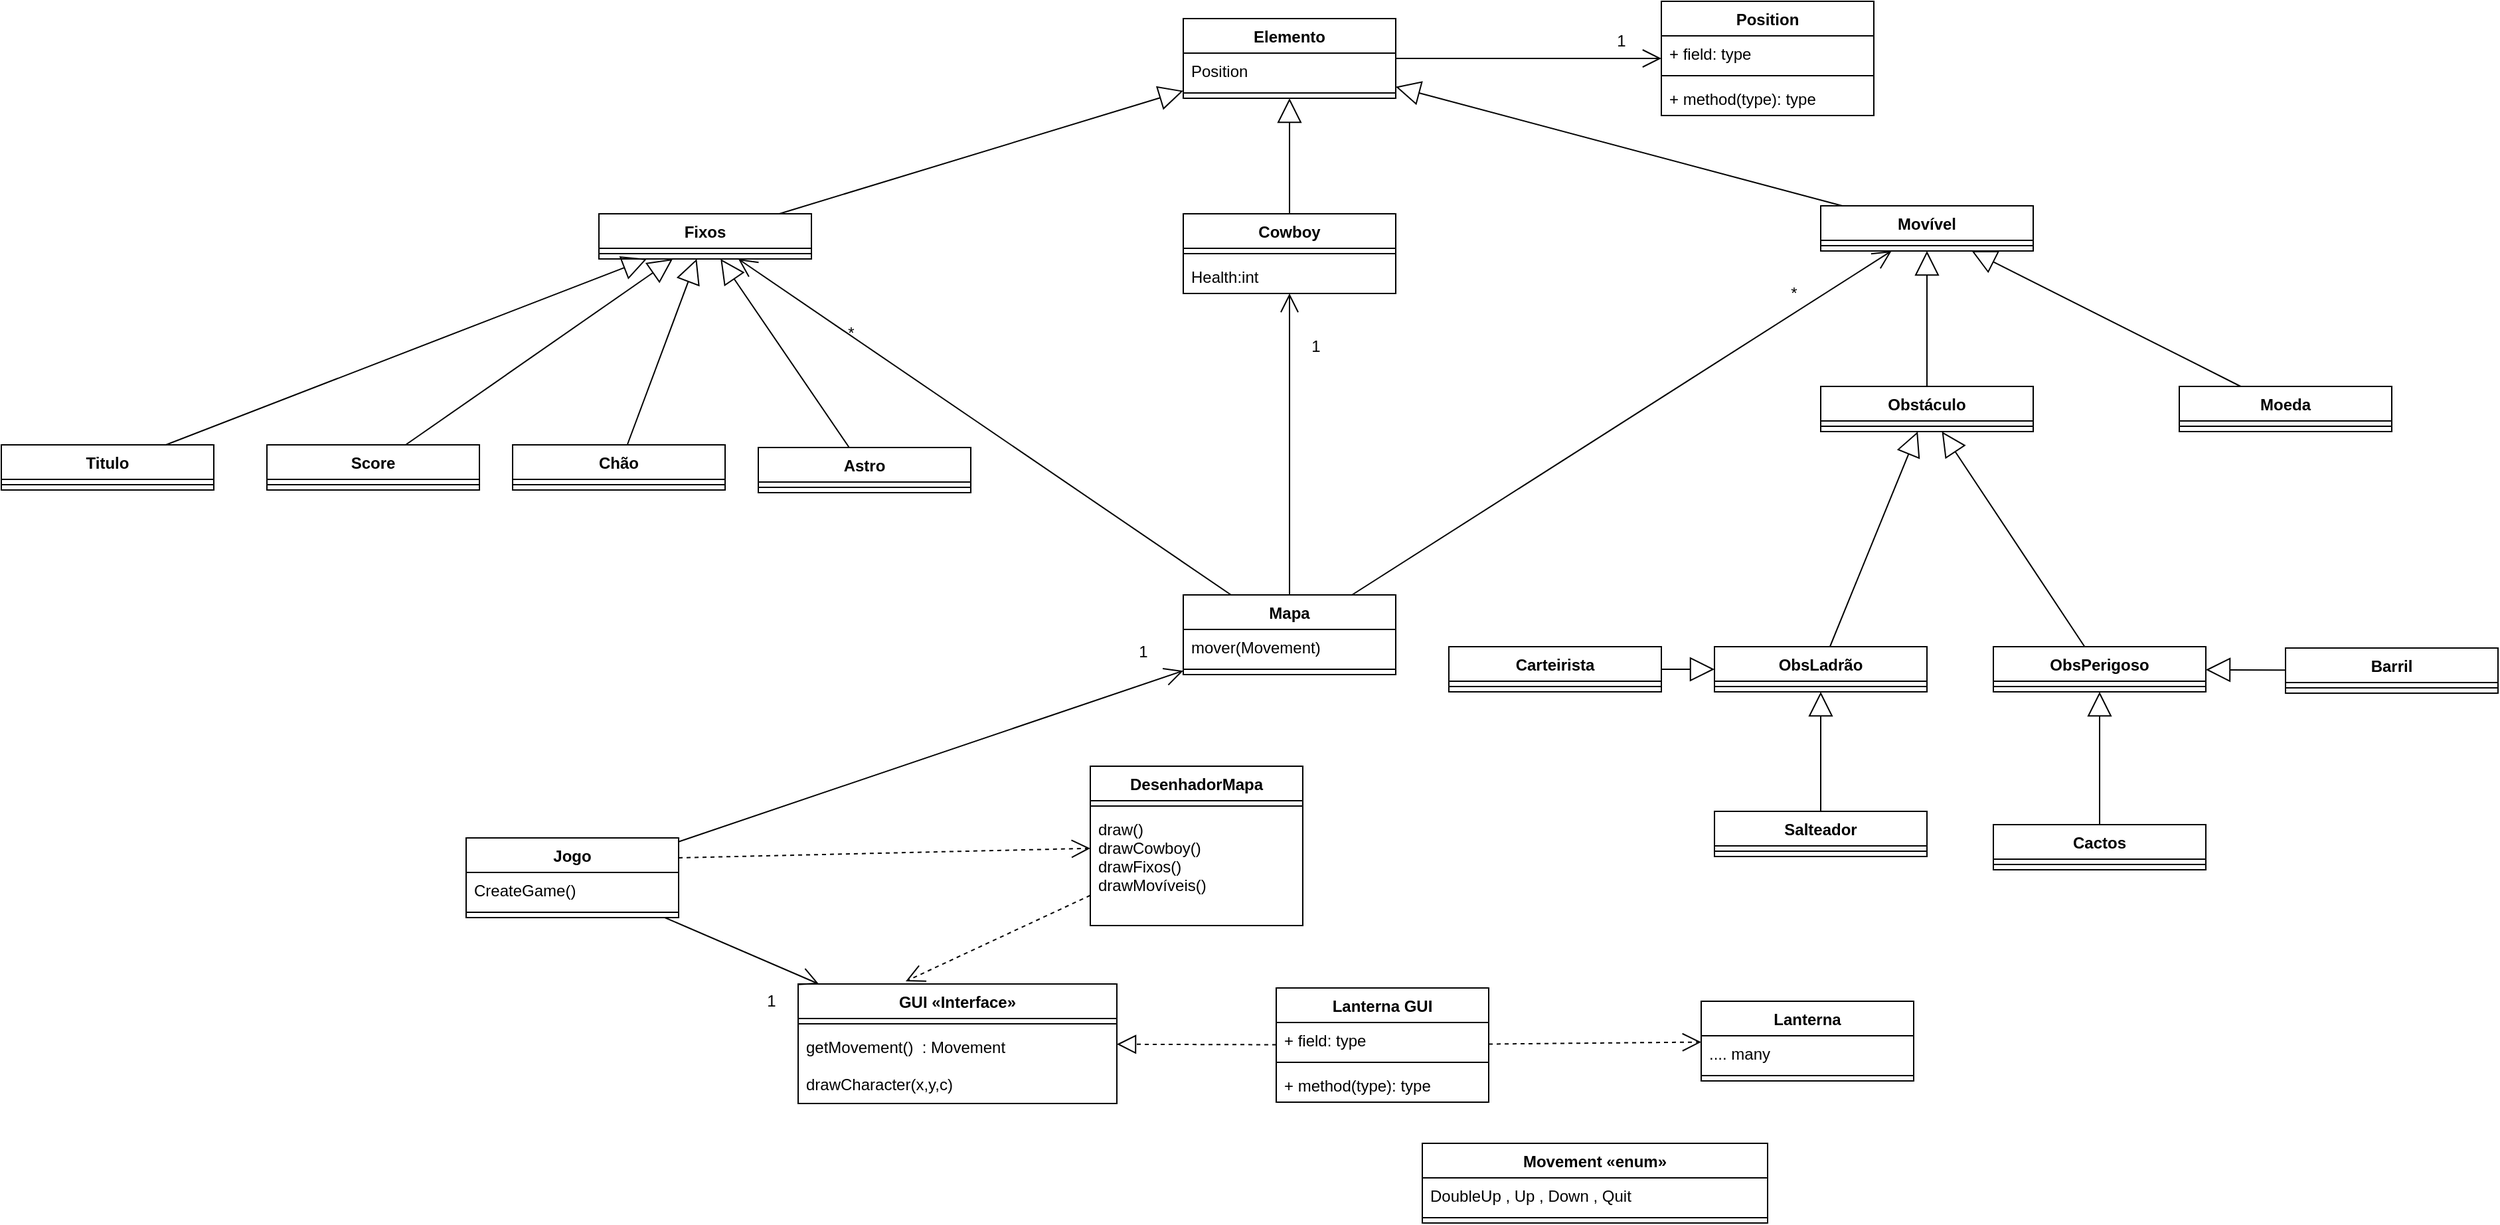 <mxfile version="14.6.3" type="device"><diagram id="auyDkJM9svPeFiZIK4X1" name="Page-1"><mxGraphModel dx="2159" dy="761" grid="1" gridSize="10" guides="1" tooltips="1" connect="1" arrows="1" fold="1" page="1" pageScale="1" pageWidth="850" pageHeight="1100" math="0" shadow="0"><root><mxCell id="0"/><mxCell id="1" parent="0"/><mxCell id="Adp6145ulqNl9lcUB6Ye-6" value="Elemento" style="swimlane;fontStyle=1;align=center;verticalAlign=top;childLayout=stackLayout;horizontal=1;startSize=26;horizontalStack=0;resizeParent=1;resizeParentMax=0;resizeLast=0;collapsible=1;marginBottom=0;" parent="1" vertex="1"><mxGeometry x="80" y="33" width="160" height="60" as="geometry"/></mxCell><mxCell id="Adp6145ulqNl9lcUB6Ye-7" value="Position" style="text;strokeColor=none;fillColor=none;align=left;verticalAlign=top;spacingLeft=4;spacingRight=4;overflow=hidden;rotatable=0;points=[[0,0.5],[1,0.5]];portConstraint=eastwest;" parent="Adp6145ulqNl9lcUB6Ye-6" vertex="1"><mxGeometry y="26" width="160" height="26" as="geometry"/></mxCell><mxCell id="Adp6145ulqNl9lcUB6Ye-8" value="" style="line;strokeWidth=1;fillColor=none;align=left;verticalAlign=middle;spacingTop=-1;spacingLeft=3;spacingRight=3;rotatable=0;labelPosition=right;points=[];portConstraint=eastwest;" parent="Adp6145ulqNl9lcUB6Ye-6" vertex="1"><mxGeometry y="52" width="160" height="8" as="geometry"/></mxCell><mxCell id="Adp6145ulqNl9lcUB6Ye-14" value="ObsLadrão" style="swimlane;fontStyle=1;align=center;verticalAlign=top;childLayout=stackLayout;horizontal=1;startSize=26;horizontalStack=0;resizeParent=1;resizeParentMax=0;resizeLast=0;collapsible=1;marginBottom=0;" parent="1" vertex="1"><mxGeometry x="480" y="506" width="160" height="34" as="geometry"/></mxCell><mxCell id="Adp6145ulqNl9lcUB6Ye-16" value="" style="line;strokeWidth=1;fillColor=none;align=left;verticalAlign=middle;spacingTop=-1;spacingLeft=3;spacingRight=3;rotatable=0;labelPosition=right;points=[];portConstraint=eastwest;" parent="Adp6145ulqNl9lcUB6Ye-14" vertex="1"><mxGeometry y="26" width="160" height="8" as="geometry"/></mxCell><mxCell id="Adp6145ulqNl9lcUB6Ye-18" value="Obstáculo" style="swimlane;fontStyle=1;align=center;verticalAlign=top;childLayout=stackLayout;horizontal=1;startSize=26;horizontalStack=0;resizeParent=1;resizeParentMax=0;resizeLast=0;collapsible=1;marginBottom=0;" parent="1" vertex="1"><mxGeometry x="560" y="310" width="160" height="34" as="geometry"/></mxCell><mxCell id="Adp6145ulqNl9lcUB6Ye-20" value="" style="line;strokeWidth=1;fillColor=none;align=left;verticalAlign=middle;spacingTop=-1;spacingLeft=3;spacingRight=3;rotatable=0;labelPosition=right;points=[];portConstraint=eastwest;" parent="Adp6145ulqNl9lcUB6Ye-18" vertex="1"><mxGeometry y="26" width="160" height="8" as="geometry"/></mxCell><mxCell id="Adp6145ulqNl9lcUB6Ye-22" value="ObsPerigoso" style="swimlane;fontStyle=1;align=center;verticalAlign=top;childLayout=stackLayout;horizontal=1;startSize=26;horizontalStack=0;resizeParent=1;resizeParentMax=0;resizeLast=0;collapsible=1;marginBottom=0;" parent="1" vertex="1"><mxGeometry x="690" y="506" width="160" height="34" as="geometry"/></mxCell><mxCell id="Adp6145ulqNl9lcUB6Ye-24" value="" style="line;strokeWidth=1;fillColor=none;align=left;verticalAlign=middle;spacingTop=-1;spacingLeft=3;spacingRight=3;rotatable=0;labelPosition=right;points=[];portConstraint=eastwest;" parent="Adp6145ulqNl9lcUB6Ye-22" vertex="1"><mxGeometry y="26" width="160" height="8" as="geometry"/></mxCell><mxCell id="Adp6145ulqNl9lcUB6Ye-26" value="Cactos" style="swimlane;fontStyle=1;align=center;verticalAlign=top;childLayout=stackLayout;horizontal=1;startSize=26;horizontalStack=0;resizeParent=1;resizeParentMax=0;resizeLast=0;collapsible=1;marginBottom=0;" parent="1" vertex="1"><mxGeometry x="690" y="640" width="160" height="34" as="geometry"/></mxCell><mxCell id="Adp6145ulqNl9lcUB6Ye-28" value="" style="line;strokeWidth=1;fillColor=none;align=left;verticalAlign=middle;spacingTop=-1;spacingLeft=3;spacingRight=3;rotatable=0;labelPosition=right;points=[];portConstraint=eastwest;" parent="Adp6145ulqNl9lcUB6Ye-26" vertex="1"><mxGeometry y="26" width="160" height="8" as="geometry"/></mxCell><mxCell id="Adp6145ulqNl9lcUB6Ye-30" value="Barril" style="swimlane;fontStyle=1;align=center;verticalAlign=top;childLayout=stackLayout;horizontal=1;startSize=26;horizontalStack=0;resizeParent=1;resizeParentMax=0;resizeLast=0;collapsible=1;marginBottom=0;" parent="1" vertex="1"><mxGeometry x="910" y="507" width="160" height="34" as="geometry"/></mxCell><mxCell id="Adp6145ulqNl9lcUB6Ye-32" value="" style="line;strokeWidth=1;fillColor=none;align=left;verticalAlign=middle;spacingTop=-1;spacingLeft=3;spacingRight=3;rotatable=0;labelPosition=right;points=[];portConstraint=eastwest;" parent="Adp6145ulqNl9lcUB6Ye-30" vertex="1"><mxGeometry y="26" width="160" height="8" as="geometry"/></mxCell><mxCell id="Adp6145ulqNl9lcUB6Ye-34" value="Salteador" style="swimlane;fontStyle=1;align=center;verticalAlign=top;childLayout=stackLayout;horizontal=1;startSize=26;horizontalStack=0;resizeParent=1;resizeParentMax=0;resizeLast=0;collapsible=1;marginBottom=0;" parent="1" vertex="1"><mxGeometry x="480" y="630" width="160" height="34" as="geometry"/></mxCell><mxCell id="Adp6145ulqNl9lcUB6Ye-36" value="" style="line;strokeWidth=1;fillColor=none;align=left;verticalAlign=middle;spacingTop=-1;spacingLeft=3;spacingRight=3;rotatable=0;labelPosition=right;points=[];portConstraint=eastwest;" parent="Adp6145ulqNl9lcUB6Ye-34" vertex="1"><mxGeometry y="26" width="160" height="8" as="geometry"/></mxCell><mxCell id="Adp6145ulqNl9lcUB6Ye-38" value="Carteirista" style="swimlane;fontStyle=1;align=center;verticalAlign=top;childLayout=stackLayout;horizontal=1;startSize=26;horizontalStack=0;resizeParent=1;resizeParentMax=0;resizeLast=0;collapsible=1;marginBottom=0;" parent="1" vertex="1"><mxGeometry x="280" y="506" width="160" height="34" as="geometry"/></mxCell><mxCell id="Adp6145ulqNl9lcUB6Ye-40" value="" style="line;strokeWidth=1;fillColor=none;align=left;verticalAlign=middle;spacingTop=-1;spacingLeft=3;spacingRight=3;rotatable=0;labelPosition=right;points=[];portConstraint=eastwest;" parent="Adp6145ulqNl9lcUB6Ye-38" vertex="1"><mxGeometry y="26" width="160" height="8" as="geometry"/></mxCell><mxCell id="Adp6145ulqNl9lcUB6Ye-42" value="Moeda" style="swimlane;fontStyle=1;align=center;verticalAlign=top;childLayout=stackLayout;horizontal=1;startSize=26;horizontalStack=0;resizeParent=1;resizeParentMax=0;resizeLast=0;collapsible=1;marginBottom=0;" parent="1" vertex="1"><mxGeometry x="830" y="310" width="160" height="34" as="geometry"/></mxCell><mxCell id="Adp6145ulqNl9lcUB6Ye-44" value="" style="line;strokeWidth=1;fillColor=none;align=left;verticalAlign=middle;spacingTop=-1;spacingLeft=3;spacingRight=3;rotatable=0;labelPosition=right;points=[];portConstraint=eastwest;" parent="Adp6145ulqNl9lcUB6Ye-42" vertex="1"><mxGeometry y="26" width="160" height="8" as="geometry"/></mxCell><mxCell id="Adp6145ulqNl9lcUB6Ye-46" value="Fixos" style="swimlane;fontStyle=1;align=center;verticalAlign=top;childLayout=stackLayout;horizontal=1;startSize=26;horizontalStack=0;resizeParent=1;resizeParentMax=0;resizeLast=0;collapsible=1;marginBottom=0;" parent="1" vertex="1"><mxGeometry x="-360" y="180" width="160" height="34" as="geometry"/></mxCell><mxCell id="Adp6145ulqNl9lcUB6Ye-48" value="" style="line;strokeWidth=1;fillColor=none;align=left;verticalAlign=middle;spacingTop=-1;spacingLeft=3;spacingRight=3;rotatable=0;labelPosition=right;points=[];portConstraint=eastwest;" parent="Adp6145ulqNl9lcUB6Ye-46" vertex="1"><mxGeometry y="26" width="160" height="8" as="geometry"/></mxCell><mxCell id="Adp6145ulqNl9lcUB6Ye-50" value="Chão" style="swimlane;fontStyle=1;align=center;verticalAlign=top;childLayout=stackLayout;horizontal=1;startSize=26;horizontalStack=0;resizeParent=1;resizeParentMax=0;resizeLast=0;collapsible=1;marginBottom=0;" parent="1" vertex="1"><mxGeometry x="-425" y="354" width="160" height="34" as="geometry"/></mxCell><mxCell id="Adp6145ulqNl9lcUB6Ye-52" value="" style="line;strokeWidth=1;fillColor=none;align=left;verticalAlign=middle;spacingTop=-1;spacingLeft=3;spacingRight=3;rotatable=0;labelPosition=right;points=[];portConstraint=eastwest;" parent="Adp6145ulqNl9lcUB6Ye-50" vertex="1"><mxGeometry y="26" width="160" height="8" as="geometry"/></mxCell><mxCell id="Adp6145ulqNl9lcUB6Ye-54" value="Astro" style="swimlane;fontStyle=1;align=center;verticalAlign=top;childLayout=stackLayout;horizontal=1;startSize=26;horizontalStack=0;resizeParent=1;resizeParentMax=0;resizeLast=0;collapsible=1;marginBottom=0;" parent="1" vertex="1"><mxGeometry x="-240" y="356" width="160" height="34" as="geometry"/></mxCell><mxCell id="Adp6145ulqNl9lcUB6Ye-56" value="" style="line;strokeWidth=1;fillColor=none;align=left;verticalAlign=middle;spacingTop=-1;spacingLeft=3;spacingRight=3;rotatable=0;labelPosition=right;points=[];portConstraint=eastwest;" parent="Adp6145ulqNl9lcUB6Ye-54" vertex="1"><mxGeometry y="26" width="160" height="8" as="geometry"/></mxCell><mxCell id="Adp6145ulqNl9lcUB6Ye-58" value="Movível" style="swimlane;fontStyle=1;align=center;verticalAlign=top;childLayout=stackLayout;horizontal=1;startSize=26;horizontalStack=0;resizeParent=1;resizeParentMax=0;resizeLast=0;collapsible=1;marginBottom=0;" parent="1" vertex="1"><mxGeometry x="560" y="174" width="160" height="34" as="geometry"/></mxCell><mxCell id="Adp6145ulqNl9lcUB6Ye-60" value="" style="line;strokeWidth=1;fillColor=none;align=left;verticalAlign=middle;spacingTop=-1;spacingLeft=3;spacingRight=3;rotatable=0;labelPosition=right;points=[];portConstraint=eastwest;" parent="Adp6145ulqNl9lcUB6Ye-58" vertex="1"><mxGeometry y="26" width="160" height="8" as="geometry"/></mxCell><mxCell id="Adp6145ulqNl9lcUB6Ye-62" value="Score" style="swimlane;fontStyle=1;align=center;verticalAlign=top;childLayout=stackLayout;horizontal=1;startSize=26;horizontalStack=0;resizeParent=1;resizeParentMax=0;resizeLast=0;collapsible=1;marginBottom=0;" parent="1" vertex="1"><mxGeometry x="-610" y="354" width="160" height="34" as="geometry"/></mxCell><mxCell id="Adp6145ulqNl9lcUB6Ye-64" value="" style="line;strokeWidth=1;fillColor=none;align=left;verticalAlign=middle;spacingTop=-1;spacingLeft=3;spacingRight=3;rotatable=0;labelPosition=right;points=[];portConstraint=eastwest;" parent="Adp6145ulqNl9lcUB6Ye-62" vertex="1"><mxGeometry y="26" width="160" height="8" as="geometry"/></mxCell><mxCell id="Adp6145ulqNl9lcUB6Ye-66" value="Titulo" style="swimlane;fontStyle=1;align=center;verticalAlign=top;childLayout=stackLayout;horizontal=1;startSize=26;horizontalStack=0;resizeParent=1;resizeParentMax=0;resizeLast=0;collapsible=1;marginBottom=0;" parent="1" vertex="1"><mxGeometry x="-810" y="354" width="160" height="34" as="geometry"/></mxCell><mxCell id="Adp6145ulqNl9lcUB6Ye-68" value="" style="line;strokeWidth=1;fillColor=none;align=left;verticalAlign=middle;spacingTop=-1;spacingLeft=3;spacingRight=3;rotatable=0;labelPosition=right;points=[];portConstraint=eastwest;" parent="Adp6145ulqNl9lcUB6Ye-66" vertex="1"><mxGeometry y="26" width="160" height="8" as="geometry"/></mxCell><mxCell id="Tt2DjdHv2Q1C_NiF0AQr-1" value="Mapa" style="swimlane;fontStyle=1;align=center;verticalAlign=top;childLayout=stackLayout;horizontal=1;startSize=26;horizontalStack=0;resizeParent=1;resizeParentMax=0;resizeLast=0;collapsible=1;marginBottom=0;" vertex="1" parent="1"><mxGeometry x="80" y="467" width="160" height="60" as="geometry"/></mxCell><mxCell id="Tt2DjdHv2Q1C_NiF0AQr-2" value="mover(Movement)" style="text;strokeColor=none;fillColor=none;align=left;verticalAlign=top;spacingLeft=4;spacingRight=4;overflow=hidden;rotatable=0;points=[[0,0.5],[1,0.5]];portConstraint=eastwest;" vertex="1" parent="Tt2DjdHv2Q1C_NiF0AQr-1"><mxGeometry y="26" width="160" height="26" as="geometry"/></mxCell><mxCell id="Tt2DjdHv2Q1C_NiF0AQr-3" value="" style="line;strokeWidth=1;fillColor=none;align=left;verticalAlign=middle;spacingTop=-1;spacingLeft=3;spacingRight=3;rotatable=0;labelPosition=right;points=[];portConstraint=eastwest;" vertex="1" parent="Tt2DjdHv2Q1C_NiF0AQr-1"><mxGeometry y="52" width="160" height="8" as="geometry"/></mxCell><mxCell id="Tt2DjdHv2Q1C_NiF0AQr-5" value="Jogo" style="swimlane;fontStyle=1;align=center;verticalAlign=top;childLayout=stackLayout;horizontal=1;startSize=26;horizontalStack=0;resizeParent=1;resizeParentMax=0;resizeLast=0;collapsible=1;marginBottom=0;" vertex="1" parent="1"><mxGeometry x="-460" y="650" width="160" height="60" as="geometry"/></mxCell><mxCell id="Tt2DjdHv2Q1C_NiF0AQr-6" value="CreateGame()" style="text;strokeColor=none;fillColor=none;align=left;verticalAlign=top;spacingLeft=4;spacingRight=4;overflow=hidden;rotatable=0;points=[[0,0.5],[1,0.5]];portConstraint=eastwest;" vertex="1" parent="Tt2DjdHv2Q1C_NiF0AQr-5"><mxGeometry y="26" width="160" height="26" as="geometry"/></mxCell><mxCell id="Tt2DjdHv2Q1C_NiF0AQr-7" value="" style="line;strokeWidth=1;fillColor=none;align=left;verticalAlign=middle;spacingTop=-1;spacingLeft=3;spacingRight=3;rotatable=0;labelPosition=right;points=[];portConstraint=eastwest;" vertex="1" parent="Tt2DjdHv2Q1C_NiF0AQr-5"><mxGeometry y="52" width="160" height="8" as="geometry"/></mxCell><mxCell id="Tt2DjdHv2Q1C_NiF0AQr-9" value="DesenhadorMapa" style="swimlane;fontStyle=1;align=center;verticalAlign=top;childLayout=stackLayout;horizontal=1;startSize=26;horizontalStack=0;resizeParent=1;resizeParentMax=0;resizeLast=0;collapsible=1;marginBottom=0;" vertex="1" parent="1"><mxGeometry x="10" y="596" width="160" height="120" as="geometry"/></mxCell><mxCell id="Tt2DjdHv2Q1C_NiF0AQr-11" value="" style="line;strokeWidth=1;fillColor=none;align=left;verticalAlign=middle;spacingTop=-1;spacingLeft=3;spacingRight=3;rotatable=0;labelPosition=right;points=[];portConstraint=eastwest;" vertex="1" parent="Tt2DjdHv2Q1C_NiF0AQr-9"><mxGeometry y="26" width="160" height="8" as="geometry"/></mxCell><mxCell id="Tt2DjdHv2Q1C_NiF0AQr-12" value="draw()&#xA;drawCowboy()&#xA;drawFixos()&#xA;drawMovíveis()&#xA;" style="text;strokeColor=none;fillColor=none;align=left;verticalAlign=top;spacingLeft=4;spacingRight=4;overflow=hidden;rotatable=0;points=[[0,0.5],[1,0.5]];portConstraint=eastwest;" vertex="1" parent="Tt2DjdHv2Q1C_NiF0AQr-9"><mxGeometry y="34" width="160" height="86" as="geometry"/></mxCell><mxCell id="Tt2DjdHv2Q1C_NiF0AQr-13" value="GUI «Interface»&#xA;&#xA;&#xA;&#xA;" style="swimlane;fontStyle=1;align=center;verticalAlign=top;childLayout=stackLayout;horizontal=1;startSize=26;horizontalStack=0;resizeParent=1;resizeParentMax=0;resizeLast=0;collapsible=1;marginBottom=0;" vertex="1" parent="1"><mxGeometry x="-210" y="760" width="240" height="90" as="geometry"/></mxCell><mxCell id="Tt2DjdHv2Q1C_NiF0AQr-15" value="" style="line;strokeWidth=1;fillColor=none;align=left;verticalAlign=middle;spacingTop=-1;spacingLeft=3;spacingRight=3;rotatable=0;labelPosition=right;points=[];portConstraint=eastwest;" vertex="1" parent="Tt2DjdHv2Q1C_NiF0AQr-13"><mxGeometry y="26" width="240" height="8" as="geometry"/></mxCell><mxCell id="Tt2DjdHv2Q1C_NiF0AQr-16" value="getMovement()  : Movement&#xA;&#xA;drawCharacter(x,y,c)&#xA;&#xA;" style="text;strokeColor=none;fillColor=none;align=left;verticalAlign=top;spacingLeft=4;spacingRight=4;overflow=hidden;rotatable=0;points=[[0,0.5],[1,0.5]];portConstraint=eastwest;" vertex="1" parent="Tt2DjdHv2Q1C_NiF0AQr-13"><mxGeometry y="34" width="240" height="56" as="geometry"/></mxCell><mxCell id="Tt2DjdHv2Q1C_NiF0AQr-17" value="Lanterna GUI" style="swimlane;fontStyle=1;align=center;verticalAlign=top;childLayout=stackLayout;horizontal=1;startSize=26;horizontalStack=0;resizeParent=1;resizeParentMax=0;resizeLast=0;collapsible=1;marginBottom=0;" vertex="1" parent="1"><mxGeometry x="150" y="763" width="160" height="86" as="geometry"/></mxCell><mxCell id="Tt2DjdHv2Q1C_NiF0AQr-18" value="+ field: type" style="text;strokeColor=none;fillColor=none;align=left;verticalAlign=top;spacingLeft=4;spacingRight=4;overflow=hidden;rotatable=0;points=[[0,0.5],[1,0.5]];portConstraint=eastwest;" vertex="1" parent="Tt2DjdHv2Q1C_NiF0AQr-17"><mxGeometry y="26" width="160" height="26" as="geometry"/></mxCell><mxCell id="Tt2DjdHv2Q1C_NiF0AQr-19" value="" style="line;strokeWidth=1;fillColor=none;align=left;verticalAlign=middle;spacingTop=-1;spacingLeft=3;spacingRight=3;rotatable=0;labelPosition=right;points=[];portConstraint=eastwest;" vertex="1" parent="Tt2DjdHv2Q1C_NiF0AQr-17"><mxGeometry y="52" width="160" height="8" as="geometry"/></mxCell><mxCell id="Tt2DjdHv2Q1C_NiF0AQr-20" value="+ method(type): type" style="text;strokeColor=none;fillColor=none;align=left;verticalAlign=top;spacingLeft=4;spacingRight=4;overflow=hidden;rotatable=0;points=[[0,0.5],[1,0.5]];portConstraint=eastwest;" vertex="1" parent="Tt2DjdHv2Q1C_NiF0AQr-17"><mxGeometry y="60" width="160" height="26" as="geometry"/></mxCell><mxCell id="Tt2DjdHv2Q1C_NiF0AQr-21" value="Movement «enum»" style="swimlane;fontStyle=1;align=center;verticalAlign=top;childLayout=stackLayout;horizontal=1;startSize=26;horizontalStack=0;resizeParent=1;resizeParentMax=0;resizeLast=0;collapsible=1;marginBottom=0;" vertex="1" parent="1"><mxGeometry x="260" y="880" width="260" height="60" as="geometry"/></mxCell><mxCell id="Tt2DjdHv2Q1C_NiF0AQr-22" value="DoubleUp , Up , Down , Quit" style="text;strokeColor=none;fillColor=none;align=left;verticalAlign=top;spacingLeft=4;spacingRight=4;overflow=hidden;rotatable=0;points=[[0,0.5],[1,0.5]];portConstraint=eastwest;" vertex="1" parent="Tt2DjdHv2Q1C_NiF0AQr-21"><mxGeometry y="26" width="260" height="26" as="geometry"/></mxCell><mxCell id="Tt2DjdHv2Q1C_NiF0AQr-23" value="" style="line;strokeWidth=1;fillColor=none;align=left;verticalAlign=middle;spacingTop=-1;spacingLeft=3;spacingRight=3;rotatable=0;labelPosition=right;points=[];portConstraint=eastwest;" vertex="1" parent="Tt2DjdHv2Q1C_NiF0AQr-21"><mxGeometry y="52" width="260" height="8" as="geometry"/></mxCell><mxCell id="Tt2DjdHv2Q1C_NiF0AQr-26" value="Lanterna" style="swimlane;fontStyle=1;align=center;verticalAlign=top;childLayout=stackLayout;horizontal=1;startSize=26;horizontalStack=0;resizeParent=1;resizeParentMax=0;resizeLast=0;collapsible=1;marginBottom=0;" vertex="1" parent="1"><mxGeometry x="470" y="773" width="160" height="60" as="geometry"/></mxCell><mxCell id="Tt2DjdHv2Q1C_NiF0AQr-27" value=".... many" style="text;strokeColor=none;fillColor=none;align=left;verticalAlign=top;spacingLeft=4;spacingRight=4;overflow=hidden;rotatable=0;points=[[0,0.5],[1,0.5]];portConstraint=eastwest;" vertex="1" parent="Tt2DjdHv2Q1C_NiF0AQr-26"><mxGeometry y="26" width="160" height="26" as="geometry"/></mxCell><mxCell id="Tt2DjdHv2Q1C_NiF0AQr-28" value="" style="line;strokeWidth=1;fillColor=none;align=left;verticalAlign=middle;spacingTop=-1;spacingLeft=3;spacingRight=3;rotatable=0;labelPosition=right;points=[];portConstraint=eastwest;" vertex="1" parent="Tt2DjdHv2Q1C_NiF0AQr-26"><mxGeometry y="52" width="160" height="8" as="geometry"/></mxCell><mxCell id="Tt2DjdHv2Q1C_NiF0AQr-38" value="" style="endArrow=open;endFill=1;endSize=12;html=1;" edge="1" parent="1" source="Tt2DjdHv2Q1C_NiF0AQr-5" target="Tt2DjdHv2Q1C_NiF0AQr-1"><mxGeometry width="160" relative="1" as="geometry"><mxPoint x="-640" y="640" as="sourcePoint"/><mxPoint x="-480" y="640" as="targetPoint"/></mxGeometry></mxCell><mxCell id="Tt2DjdHv2Q1C_NiF0AQr-39" value="&lt;div&gt;1&lt;/div&gt;" style="text;html=1;strokeColor=none;fillColor=none;align=center;verticalAlign=middle;whiteSpace=wrap;rounded=0;" vertex="1" parent="1"><mxGeometry x="30" y="500" width="40" height="20" as="geometry"/></mxCell><mxCell id="Tt2DjdHv2Q1C_NiF0AQr-40" value="&lt;font&gt;Use&lt;/font&gt;" style="endArrow=open;endSize=12;dashed=1;html=1;noLabel=1;fontColor=none;exitX=1;exitY=0.25;exitDx=0;exitDy=0;" edge="1" parent="1" source="Tt2DjdHv2Q1C_NiF0AQr-5" target="Tt2DjdHv2Q1C_NiF0AQr-9"><mxGeometry width="160" relative="1" as="geometry"><mxPoint x="-670" y="602.5" as="sourcePoint"/><mxPoint x="-510" y="602.5" as="targetPoint"/></mxGeometry></mxCell><mxCell id="Tt2DjdHv2Q1C_NiF0AQr-43" value="Use" style="endArrow=open;endSize=12;dashed=1;html=1;noLabel=1;fontColor=none;" edge="1" parent="1" source="Tt2DjdHv2Q1C_NiF0AQr-9"><mxGeometry width="160" relative="1" as="geometry"><mxPoint x="-720" y="560" as="sourcePoint"/><mxPoint x="-129" y="758" as="targetPoint"/><Array as="points"/></mxGeometry></mxCell><mxCell id="Tt2DjdHv2Q1C_NiF0AQr-45" value="" style="endArrow=open;endFill=1;endSize=12;html=1;fontColor=none;" edge="1" parent="1" source="Tt2DjdHv2Q1C_NiF0AQr-5" target="Tt2DjdHv2Q1C_NiF0AQr-13"><mxGeometry width="160" relative="1" as="geometry"><mxPoint x="-520" y="570" as="sourcePoint"/><mxPoint x="-360" y="570" as="targetPoint"/></mxGeometry></mxCell><mxCell id="Tt2DjdHv2Q1C_NiF0AQr-46" value="&lt;div&gt;1&lt;/div&gt;" style="text;html=1;strokeColor=none;fillColor=none;align=center;verticalAlign=middle;whiteSpace=wrap;rounded=0;" vertex="1" parent="1"><mxGeometry x="-250" y="763" width="40" height="20" as="geometry"/></mxCell><mxCell id="Tt2DjdHv2Q1C_NiF0AQr-47" value="" style="endArrow=block;dashed=1;endFill=0;endSize=12;html=1;fontColor=none;" edge="1" parent="1" source="Tt2DjdHv2Q1C_NiF0AQr-17" target="Tt2DjdHv2Q1C_NiF0AQr-13"><mxGeometry width="160" relative="1" as="geometry"><mxPoint x="-20" y="580" as="sourcePoint"/><mxPoint x="140" y="580" as="targetPoint"/></mxGeometry></mxCell><mxCell id="Tt2DjdHv2Q1C_NiF0AQr-48" value="&lt;font&gt;Use&lt;/font&gt;" style="endArrow=open;endSize=12;dashed=1;html=1;noLabel=1;fontColor=none;" edge="1" parent="1" source="Tt2DjdHv2Q1C_NiF0AQr-17" target="Tt2DjdHv2Q1C_NiF0AQr-26"><mxGeometry width="160" relative="1" as="geometry"><mxPoint x="-290" y="681.5" as="sourcePoint"/><mxPoint x="-167.314" y="570" as="targetPoint"/></mxGeometry></mxCell><mxCell id="Adp6145ulqNl9lcUB6Ye-10" value="Cowboy" style="swimlane;fontStyle=1;align=center;verticalAlign=top;childLayout=stackLayout;horizontal=1;startSize=26;horizontalStack=0;resizeParent=1;resizeParentMax=0;resizeLast=0;collapsible=1;marginBottom=0;" parent="1" vertex="1"><mxGeometry x="80" y="180" width="160" height="60" as="geometry"/></mxCell><mxCell id="Adp6145ulqNl9lcUB6Ye-12" value="" style="line;strokeWidth=1;fillColor=none;align=left;verticalAlign=middle;spacingTop=-1;spacingLeft=3;spacingRight=3;rotatable=0;labelPosition=right;points=[];portConstraint=eastwest;" parent="Adp6145ulqNl9lcUB6Ye-10" vertex="1"><mxGeometry y="26" width="160" height="8" as="geometry"/></mxCell><mxCell id="Adp6145ulqNl9lcUB6Ye-13" value="Health:int " style="text;strokeColor=none;fillColor=none;align=left;verticalAlign=top;spacingLeft=4;spacingRight=4;overflow=hidden;rotatable=0;points=[[0,0.5],[1,0.5]];portConstraint=eastwest;" parent="Adp6145ulqNl9lcUB6Ye-10" vertex="1"><mxGeometry y="34" width="160" height="26" as="geometry"/></mxCell><mxCell id="Tt2DjdHv2Q1C_NiF0AQr-50" value="" style="endArrow=open;endFill=1;endSize=12;html=1;fontColor=none;" edge="1" parent="1" source="Tt2DjdHv2Q1C_NiF0AQr-1" target="Adp6145ulqNl9lcUB6Ye-10"><mxGeometry width="160" relative="1" as="geometry"><mxPoint x="-160" y="350" as="sourcePoint"/><mxPoint y="350" as="targetPoint"/></mxGeometry></mxCell><mxCell id="Tt2DjdHv2Q1C_NiF0AQr-51" value="&lt;div&gt;1&lt;/div&gt;" style="text;html=1;strokeColor=none;fillColor=none;align=center;verticalAlign=middle;whiteSpace=wrap;rounded=0;" vertex="1" parent="1"><mxGeometry x="160" y="270" width="40" height="20" as="geometry"/></mxCell><mxCell id="Tt2DjdHv2Q1C_NiF0AQr-52" value="*" style="text;html=1;strokeColor=none;fillColor=none;align=center;verticalAlign=middle;whiteSpace=wrap;rounded=0;" vertex="1" parent="1"><mxGeometry x="-190" y="260" width="40" height="20" as="geometry"/></mxCell><mxCell id="Tt2DjdHv2Q1C_NiF0AQr-55" value="" style="endArrow=open;endFill=1;endSize=12;html=1;fontColor=none;" edge="1" parent="1" source="Tt2DjdHv2Q1C_NiF0AQr-1" target="Adp6145ulqNl9lcUB6Ye-46"><mxGeometry width="160" relative="1" as="geometry"><mxPoint x="170" y="450" as="sourcePoint"/><mxPoint x="170" y="276" as="targetPoint"/></mxGeometry></mxCell><mxCell id="Tt2DjdHv2Q1C_NiF0AQr-56" value="" style="endArrow=open;endFill=1;endSize=12;html=1;fontColor=none;" edge="1" parent="1" source="Tt2DjdHv2Q1C_NiF0AQr-1" target="Adp6145ulqNl9lcUB6Ye-58"><mxGeometry width="160" relative="1" as="geometry"><mxPoint x="180" y="460" as="sourcePoint"/><mxPoint x="180" y="286" as="targetPoint"/></mxGeometry></mxCell><mxCell id="Tt2DjdHv2Q1C_NiF0AQr-57" value="*" style="text;html=1;strokeColor=none;fillColor=none;align=center;verticalAlign=middle;whiteSpace=wrap;rounded=0;" vertex="1" parent="1"><mxGeometry x="520" y="230" width="40" height="20" as="geometry"/></mxCell><mxCell id="Tt2DjdHv2Q1C_NiF0AQr-58" value="Extends" style="endArrow=block;endSize=16;endFill=0;html=1;noLabel=1;fontColor=none;" edge="1" parent="1" source="Adp6145ulqNl9lcUB6Ye-46" target="Adp6145ulqNl9lcUB6Ye-6"><mxGeometry x="-1" y="-239" width="160" relative="1" as="geometry"><mxPoint x="-240" y="370" as="sourcePoint"/><mxPoint x="-80" y="370" as="targetPoint"/><mxPoint x="-200" y="-109" as="offset"/></mxGeometry></mxCell><mxCell id="Tt2DjdHv2Q1C_NiF0AQr-59" value="Extends" style="endArrow=block;endSize=16;endFill=0;html=1;noLabel=1;fontColor=none;" edge="1" parent="1" source="Adp6145ulqNl9lcUB6Ye-10" target="Adp6145ulqNl9lcUB6Ye-6"><mxGeometry x="-1" y="-239" width="160" relative="1" as="geometry"><mxPoint x="-190" y="203.909" as="sourcePoint"/><mxPoint x="90" y="102.091" as="targetPoint"/><mxPoint x="-200" y="-109" as="offset"/></mxGeometry></mxCell><mxCell id="Tt2DjdHv2Q1C_NiF0AQr-60" value="Extends" style="endArrow=block;endSize=16;endFill=0;html=1;noLabel=1;fontColor=none;" edge="1" parent="1" source="Adp6145ulqNl9lcUB6Ye-58" target="Adp6145ulqNl9lcUB6Ye-6"><mxGeometry x="-1" y="-239" width="160" relative="1" as="geometry"><mxPoint x="-190" y="203.909" as="sourcePoint"/><mxPoint x="90" y="102.091" as="targetPoint"/><mxPoint x="-200" y="-109" as="offset"/></mxGeometry></mxCell><mxCell id="Tt2DjdHv2Q1C_NiF0AQr-61" value="Position" style="swimlane;fontStyle=1;align=center;verticalAlign=top;childLayout=stackLayout;horizontal=1;startSize=26;horizontalStack=0;resizeParent=1;resizeParentMax=0;resizeLast=0;collapsible=1;marginBottom=0;fontColor=none;" vertex="1" parent="1"><mxGeometry x="440" y="20" width="160" height="86" as="geometry"/></mxCell><mxCell id="Tt2DjdHv2Q1C_NiF0AQr-62" value="+ field: type" style="text;strokeColor=none;fillColor=none;align=left;verticalAlign=top;spacingLeft=4;spacingRight=4;overflow=hidden;rotatable=0;points=[[0,0.5],[1,0.5]];portConstraint=eastwest;" vertex="1" parent="Tt2DjdHv2Q1C_NiF0AQr-61"><mxGeometry y="26" width="160" height="26" as="geometry"/></mxCell><mxCell id="Tt2DjdHv2Q1C_NiF0AQr-63" value="" style="line;strokeWidth=1;fillColor=none;align=left;verticalAlign=middle;spacingTop=-1;spacingLeft=3;spacingRight=3;rotatable=0;labelPosition=right;points=[];portConstraint=eastwest;" vertex="1" parent="Tt2DjdHv2Q1C_NiF0AQr-61"><mxGeometry y="52" width="160" height="8" as="geometry"/></mxCell><mxCell id="Tt2DjdHv2Q1C_NiF0AQr-64" value="+ method(type): type" style="text;strokeColor=none;fillColor=none;align=left;verticalAlign=top;spacingLeft=4;spacingRight=4;overflow=hidden;rotatable=0;points=[[0,0.5],[1,0.5]];portConstraint=eastwest;" vertex="1" parent="Tt2DjdHv2Q1C_NiF0AQr-61"><mxGeometry y="60" width="160" height="26" as="geometry"/></mxCell><mxCell id="Tt2DjdHv2Q1C_NiF0AQr-67" value="" style="endArrow=open;endFill=1;endSize=12;html=1;" edge="1" parent="1" source="Adp6145ulqNl9lcUB6Ye-6" target="Tt2DjdHv2Q1C_NiF0AQr-61"><mxGeometry width="160" relative="1" as="geometry"><mxPoint x="-290" y="671.889" as="sourcePoint"/><mxPoint x="90" y="524.111" as="targetPoint"/></mxGeometry></mxCell><mxCell id="Tt2DjdHv2Q1C_NiF0AQr-68" value="&lt;div&gt;1&lt;/div&gt;" style="text;html=1;strokeColor=none;fillColor=none;align=center;verticalAlign=middle;whiteSpace=wrap;rounded=0;" vertex="1" parent="1"><mxGeometry x="390" y="40" width="40" height="20" as="geometry"/></mxCell><mxCell id="Tt2DjdHv2Q1C_NiF0AQr-69" value="Extends" style="endArrow=block;endSize=16;endFill=0;html=1;noLabel=1;fontColor=none;" edge="1" parent="1" source="Adp6145ulqNl9lcUB6Ye-50" target="Adp6145ulqNl9lcUB6Ye-46"><mxGeometry x="-1" y="-239" width="160" relative="1" as="geometry"><mxPoint x="-190" y="203.909" as="sourcePoint"/><mxPoint x="90" y="102.091" as="targetPoint"/><mxPoint x="-200" y="-109" as="offset"/></mxGeometry></mxCell><mxCell id="Tt2DjdHv2Q1C_NiF0AQr-70" value="Extends" style="endArrow=block;endSize=16;endFill=0;html=1;noLabel=1;fontColor=none;" edge="1" parent="1" source="Adp6145ulqNl9lcUB6Ye-62" target="Adp6145ulqNl9lcUB6Ye-46"><mxGeometry x="-1" y="-239" width="160" relative="1" as="geometry"><mxPoint x="-180" y="213.909" as="sourcePoint"/><mxPoint x="100" y="112.091" as="targetPoint"/><mxPoint x="-200" y="-109" as="offset"/></mxGeometry></mxCell><mxCell id="Tt2DjdHv2Q1C_NiF0AQr-71" value="Extends" style="endArrow=block;endSize=16;endFill=0;html=1;noLabel=1;fontColor=none;" edge="1" parent="1" source="Adp6145ulqNl9lcUB6Ye-66" target="Adp6145ulqNl9lcUB6Ye-46"><mxGeometry x="-1" y="-239" width="160" relative="1" as="geometry"><mxPoint x="-170" y="223.909" as="sourcePoint"/><mxPoint x="110" y="122.091" as="targetPoint"/><mxPoint x="-200" y="-109" as="offset"/></mxGeometry></mxCell><mxCell id="Tt2DjdHv2Q1C_NiF0AQr-72" value="Extends" style="endArrow=block;endSize=16;endFill=0;html=1;noLabel=1;fontColor=none;" edge="1" parent="1" source="Adp6145ulqNl9lcUB6Ye-54" target="Adp6145ulqNl9lcUB6Ye-46"><mxGeometry x="-1" y="-239" width="160" relative="1" as="geometry"><mxPoint x="-190" y="203.909" as="sourcePoint"/><mxPoint x="90" y="102.091" as="targetPoint"/><mxPoint x="-200" y="-109" as="offset"/></mxGeometry></mxCell><mxCell id="Tt2DjdHv2Q1C_NiF0AQr-73" value="Extends" style="endArrow=block;endSize=16;endFill=0;html=1;noLabel=1;fontColor=none;" edge="1" parent="1" source="Adp6145ulqNl9lcUB6Ye-42" target="Adp6145ulqNl9lcUB6Ye-58"><mxGeometry x="-1" y="-239" width="160" relative="1" as="geometry"><mxPoint x="-190" y="203.909" as="sourcePoint"/><mxPoint x="90" y="102.091" as="targetPoint"/><mxPoint x="-200" y="-109" as="offset"/></mxGeometry></mxCell><mxCell id="Tt2DjdHv2Q1C_NiF0AQr-74" value="Extends" style="endArrow=block;endSize=16;endFill=0;html=1;noLabel=1;fontColor=none;" edge="1" parent="1" source="Adp6145ulqNl9lcUB6Ye-18" target="Adp6145ulqNl9lcUB6Ye-58"><mxGeometry x="-1" y="-239" width="160" relative="1" as="geometry"><mxPoint x="-180" y="213.909" as="sourcePoint"/><mxPoint x="100" y="112.091" as="targetPoint"/><mxPoint x="-200" y="-109" as="offset"/></mxGeometry></mxCell><mxCell id="Tt2DjdHv2Q1C_NiF0AQr-77" value="Extends" style="endArrow=block;endSize=16;endFill=0;html=1;noLabel=1;fontColor=none;" edge="1" parent="1" source="Adp6145ulqNl9lcUB6Ye-22" target="Adp6145ulqNl9lcUB6Ye-18"><mxGeometry x="-1" y="-239" width="160" relative="1" as="geometry"><mxPoint x="-190" y="203.909" as="sourcePoint"/><mxPoint x="90" y="102.091" as="targetPoint"/><mxPoint x="-200" y="-109" as="offset"/></mxGeometry></mxCell><mxCell id="Tt2DjdHv2Q1C_NiF0AQr-78" value="Extends" style="endArrow=block;endSize=16;endFill=0;html=1;noLabel=1;fontColor=none;" edge="1" parent="1" source="Adp6145ulqNl9lcUB6Ye-14" target="Adp6145ulqNl9lcUB6Ye-18"><mxGeometry x="-1" y="-239" width="160" relative="1" as="geometry"><mxPoint x="-180" y="213.909" as="sourcePoint"/><mxPoint x="100" y="112.091" as="targetPoint"/><mxPoint x="-200" y="-109" as="offset"/></mxGeometry></mxCell><mxCell id="Tt2DjdHv2Q1C_NiF0AQr-79" value="Extends" style="endArrow=block;endSize=16;endFill=0;html=1;noLabel=1;fontColor=none;" edge="1" parent="1" source="Adp6145ulqNl9lcUB6Ye-30" target="Adp6145ulqNl9lcUB6Ye-22"><mxGeometry x="-1" y="-239" width="160" relative="1" as="geometry"><mxPoint x="-190" y="203.909" as="sourcePoint"/><mxPoint x="90" y="102.091" as="targetPoint"/><mxPoint x="-200" y="-109" as="offset"/></mxGeometry></mxCell><mxCell id="Tt2DjdHv2Q1C_NiF0AQr-80" value="Extends" style="endArrow=block;endSize=16;endFill=0;html=1;noLabel=1;fontColor=none;" edge="1" parent="1" source="Adp6145ulqNl9lcUB6Ye-26" target="Adp6145ulqNl9lcUB6Ye-22"><mxGeometry x="-1" y="-239" width="160" relative="1" as="geometry"><mxPoint x="-180" y="213.909" as="sourcePoint"/><mxPoint x="100" y="112.091" as="targetPoint"/><mxPoint x="-200" y="-109" as="offset"/></mxGeometry></mxCell><mxCell id="Tt2DjdHv2Q1C_NiF0AQr-81" value="Extends" style="endArrow=block;endSize=16;endFill=0;html=1;noLabel=1;fontColor=none;" edge="1" parent="1" source="Adp6145ulqNl9lcUB6Ye-34" target="Adp6145ulqNl9lcUB6Ye-14"><mxGeometry x="-1" y="-239" width="160" relative="1" as="geometry"><mxPoint x="-190" y="203.909" as="sourcePoint"/><mxPoint x="90" y="102.091" as="targetPoint"/><mxPoint x="-200" y="-109" as="offset"/></mxGeometry></mxCell><mxCell id="Tt2DjdHv2Q1C_NiF0AQr-82" value="Extends" style="endArrow=block;endSize=16;endFill=0;html=1;noLabel=1;fontColor=none;" edge="1" parent="1" source="Adp6145ulqNl9lcUB6Ye-38" target="Adp6145ulqNl9lcUB6Ye-14"><mxGeometry x="-1" y="-239" width="160" relative="1" as="geometry"><mxPoint x="-180" y="213.909" as="sourcePoint"/><mxPoint x="100" y="112.091" as="targetPoint"/><mxPoint x="-200" y="-109" as="offset"/></mxGeometry></mxCell></root></mxGraphModel></diagram></mxfile>
